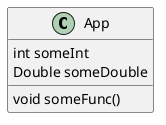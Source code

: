 ### https://github.com/plantuml/plantuml-server
@startuml Hello world

class App {
    int someInt
    Double someDouble
    void someFunc()
} 


@enduml